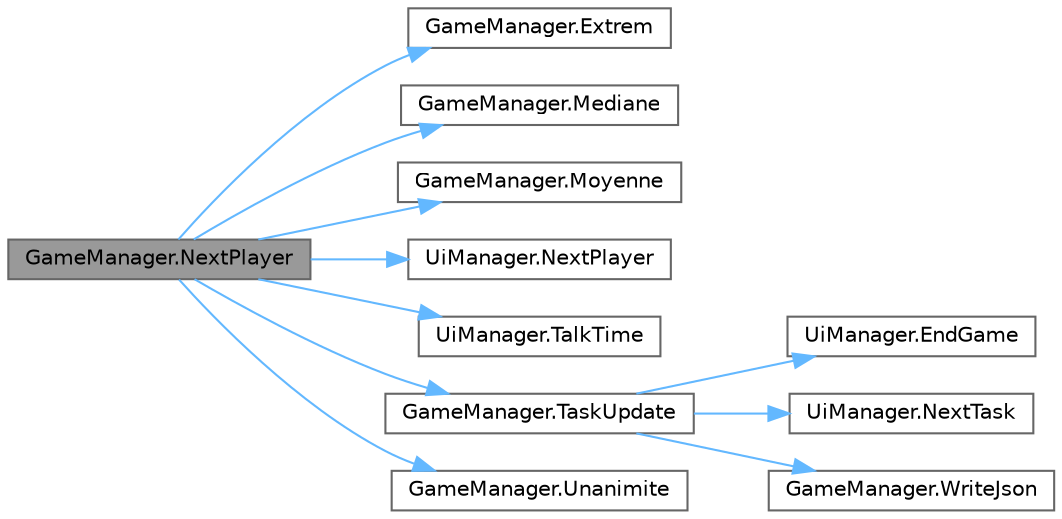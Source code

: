 digraph "GameManager.NextPlayer"
{
 // LATEX_PDF_SIZE
  bgcolor="transparent";
  edge [fontname=Helvetica,fontsize=10,labelfontname=Helvetica,labelfontsize=10];
  node [fontname=Helvetica,fontsize=10,shape=box,height=0.2,width=0.4];
  rankdir="LR";
  Node1 [id="Node000001",label="GameManager.NextPlayer",height=0.2,width=0.4,color="gray40", fillcolor="grey60", style="filled", fontcolor="black",tooltip=" "];
  Node1 -> Node2 [id="edge1_Node000001_Node000002",color="steelblue1",style="solid",tooltip=" "];
  Node2 [id="Node000002",label="GameManager.Extrem",height=0.2,width=0.4,color="grey40", fillcolor="white", style="filled",URL="$class_game_manager.html#ac7b5d27fff6c80592a89f01c4775992a",tooltip="Find the Player with the smaller and bigger value."];
  Node1 -> Node3 [id="edge2_Node000001_Node000003",color="steelblue1",style="solid",tooltip=" "];
  Node3 [id="Node000003",label="GameManager.Mediane",height=0.2,width=0.4,color="grey40", fillcolor="white", style="filled",URL="$class_game_manager.html#a9582ca9e54a0fc51410da48636bae540",tooltip="Find the median value in a list of values."];
  Node1 -> Node4 [id="edge3_Node000001_Node000004",color="steelblue1",style="solid",tooltip=" "];
  Node4 [id="Node000004",label="GameManager.Moyenne",height=0.2,width=0.4,color="grey40", fillcolor="white", style="filled",URL="$class_game_manager.html#a12eff2d5dd1a4805356c4439374b6a00",tooltip="Find the avrege value of a list of values."];
  Node1 -> Node5 [id="edge4_Node000001_Node000005",color="steelblue1",style="solid",tooltip=" "];
  Node5 [id="Node000005",label="UiManager.NextPlayer",height=0.2,width=0.4,color="grey40", fillcolor="white", style="filled",URL="$class_ui_manager.html#ae8a29f51209a757ab969e4809cb1e24d",tooltip=" "];
  Node1 -> Node6 [id="edge5_Node000001_Node000006",color="steelblue1",style="solid",tooltip=" "];
  Node6 [id="Node000006",label="UiManager.TalkTime",height=0.2,width=0.4,color="grey40", fillcolor="white", style="filled",URL="$class_ui_manager.html#a3358e17c0b3ff673712a8710c5945097",tooltip=" "];
  Node1 -> Node7 [id="edge6_Node000001_Node000007",color="steelblue1",style="solid",tooltip=" "];
  Node7 [id="Node000007",label="GameManager.TaskUpdate",height=0.2,width=0.4,color="grey40", fillcolor="white", style="filled",URL="$class_game_manager.html#a81a246712cfe24d3464cc12d9a601465",tooltip=" "];
  Node7 -> Node8 [id="edge7_Node000007_Node000008",color="steelblue1",style="solid",tooltip=" "];
  Node8 [id="Node000008",label="UiManager.EndGame",height=0.2,width=0.4,color="grey40", fillcolor="white", style="filled",URL="$class_ui_manager.html#a871b8f9b277299bcad3e8c78ff634497",tooltip=" "];
  Node7 -> Node9 [id="edge8_Node000007_Node000009",color="steelblue1",style="solid",tooltip=" "];
  Node9 [id="Node000009",label="UiManager.NextTask",height=0.2,width=0.4,color="grey40", fillcolor="white", style="filled",URL="$class_ui_manager.html#a010096df418a1838ae1de9c384823a3e",tooltip=" "];
  Node7 -> Node10 [id="edge9_Node000007_Node000010",color="steelblue1",style="solid",tooltip=" "];
  Node10 [id="Node000010",label="GameManager.WriteJson",height=0.2,width=0.4,color="grey40", fillcolor="white", style="filled",URL="$class_game_manager.html#ae2594ff051763a7f5fcf943d4778b1ca",tooltip="Creat a json file in SteamingAssets with task value."];
  Node1 -> Node11 [id="edge10_Node000001_Node000011",color="steelblue1",style="solid",tooltip=" "];
  Node11 [id="Node000011",label="GameManager.Unanimite",height=0.2,width=0.4,color="grey40", fillcolor="white", style="filled",URL="$class_game_manager.html#aec44c123bc0027f49eab64599b1fd64a",tooltip="Find if all values of playerValue list are equal."];
}
